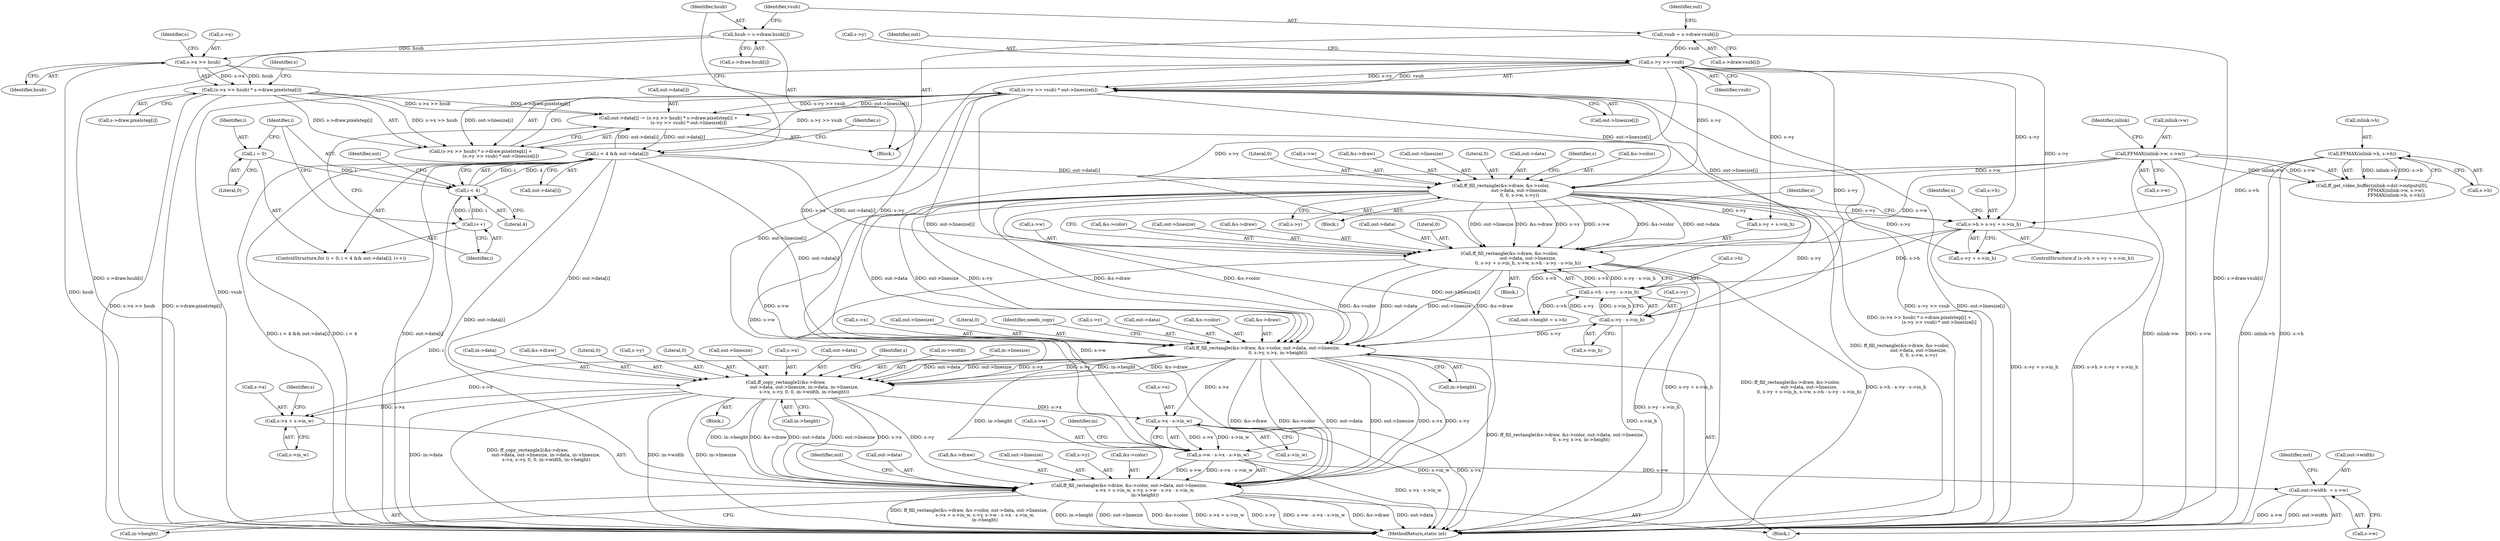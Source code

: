 digraph "0_FFmpeg_e43a0a232dbf6d3c161823c2e07c52e76227a1bc_7@API" {
"1000348" [label="(Call,ff_copy_rectangle2(&s->draw,\n                          out->data, out->linesize, in->data, in->linesize,\n                          s->x, s->y, 0, 0, in->width, in->height))"];
"1000320" [label="(Call,ff_fill_rectangle(&s->draw, &s->color, out->data, out->linesize,\n                      0, s->y, s->x, in->height))"];
"1000247" [label="(Call,ff_fill_rectangle(&s->draw, &s->color,\n                          out->data, out->linesize,\n                          0, 0, s->w, s->y))"];
"1000179" [label="(Call,i < 4 && out->data[i])"];
"1000180" [label="(Call,i < 4)"];
"1000188" [label="(Call,i++)"];
"1000176" [label="(Call,i = 0)"];
"1000211" [label="(Call,out->data[i] -= (s->x >> hsub) * s->draw.pixelstep[i] +\n                            (s->y >> vsub) * out->linesize[i])"];
"1000218" [label="(Call,(s->x >> hsub) * s->draw.pixelstep[i])"];
"1000219" [label="(Call,s->x >> hsub)"];
"1000192" [label="(Call,hsub = s->draw.hsub[i])"];
"1000231" [label="(Call,(s->y >> vsub) * out->linesize[i])"];
"1000232" [label="(Call,s->y >> vsub)"];
"1000202" [label="(Call,vsub = s->draw.vsub[i])"];
"1000142" [label="(Call,FFMAX(inlink->w, s->w))"];
"1000283" [label="(Call,ff_fill_rectangle(&s->draw, &s->color,\n                          out->data, out->linesize,\n                          0, s->y + s->in_h, s->w, s->h - s->y - s->in_h))"];
"1000309" [label="(Call,s->h - s->y - s->in_h)"];
"1000271" [label="(Call,s->h > s->y + s->in_h)"];
"1000149" [label="(Call,FFMAX(inlink->h, s->h))"];
"1000313" [label="(Call,s->y - s->in_h)"];
"1000379" [label="(Call,ff_fill_rectangle(&s->draw, &s->color, out->data, out->linesize,\n                      s->x + s->in_w, s->y, s->w - s->x - s->in_w,\n                      in->height))"];
"1000394" [label="(Call,s->x + s->in_w)"];
"1000408" [label="(Call,s->x - s->in_w)"];
"1000404" [label="(Call,s->w - s->x - s->in_w)"];
"1000418" [label="(Call,out->width  = s->w)"];
"1000379" [label="(Call,ff_fill_rectangle(&s->draw, &s->color, out->data, out->linesize,\n                      s->x + s->in_w, s->y, s->w - s->x - s->in_w,\n                      in->height))"];
"1000309" [label="(Call,s->h - s->y - s->in_h)"];
"1000146" [label="(Call,s->w)"];
"1000339" [label="(Call,s->x)"];
"1000376" [label="(Call,in->height)"];
"1000332" [label="(Call,out->linesize)"];
"1000193" [label="(Identifier,hsub)"];
"1000183" [label="(Call,out->data[i])"];
"1000335" [label="(Literal,0)"];
"1000419" [label="(Call,out->width)"];
"1000422" [label="(Call,s->w)"];
"1000234" [label="(Identifier,s)"];
"1000150" [label="(Call,inlink->h)"];
"1000382" [label="(Identifier,s)"];
"1000295" [label="(Call,out->linesize)"];
"1000416" [label="(Identifier,in)"];
"1000271" [label="(Call,s->h > s->y + s->in_h)"];
"1000346" [label="(Identifier,needs_copy)"];
"1000181" [label="(Identifier,i)"];
"1000134" [label="(Call,ff_get_video_buffer(inlink->dst->outputs[0],\n                                  FFMAX(inlink->w, s->w),\n                                  FFMAX(inlink->h, s->h)))"];
"1000190" [label="(Block,)"];
"1000194" [label="(Call,s->draw.hsub[i])"];
"1000420" [label="(Identifier,out)"];
"1000373" [label="(Call,in->width)"];
"1000263" [label="(Literal,0)"];
"1000362" [label="(Call,in->linesize)"];
"1000188" [label="(Call,i++)"];
"1000179" [label="(Call,i < 4 && out->data[i])"];
"1000202" [label="(Call,vsub = s->draw.vsub[i])"];
"1000336" [label="(Call,s->y)"];
"1000404" [label="(Call,s->w - s->x - s->in_w)"];
"1000347" [label="(Block,)"];
"1000256" [label="(Call,out->data)"];
"1000219" [label="(Call,s->x >> hsub)"];
"1000283" [label="(Call,ff_fill_rectangle(&s->draw, &s->color,\n                          out->data, out->linesize,\n                          0, s->y + s->in_h, s->w, s->h - s->y - s->in_h))"];
"1000192" [label="(Call,hsub = s->draw.hsub[i])"];
"1000418" [label="(Call,out->width  = s->w)"];
"1000286" [label="(Identifier,s)"];
"1000398" [label="(Call,s->in_w)"];
"1000212" [label="(Call,out->data[i])"];
"1000189" [label="(Identifier,i)"];
"1000237" [label="(Call,out->linesize[i])"];
"1000284" [label="(Call,&s->draw)"];
"1000175" [label="(ControlStructure,for (i = 0; i < 4 && out->data[i]; i++))"];
"1000273" [label="(Identifier,s)"];
"1000388" [label="(Call,out->data)"];
"1000415" [label="(Call,in->height)"];
"1000292" [label="(Call,out->data)"];
"1000359" [label="(Call,in->data)"];
"1000252" [label="(Call,&s->color)"];
"1000394" [label="(Call,s->x + s->in_w)"];
"1000223" [label="(Identifier,hsub)"];
"1000402" [label="(Identifier,s)"];
"1000349" [label="(Call,&s->draw)"];
"1000211" [label="(Call,out->data[i] -= (s->x >> hsub) * s->draw.pixelstep[i] +\n                            (s->y >> vsub) * out->linesize[i])"];
"1000153" [label="(Call,s->h)"];
"1000107" [label="(Block,)"];
"1000371" [label="(Literal,0)"];
"1000262" [label="(Literal,0)"];
"1000368" [label="(Call,s->y)"];
"1000182" [label="(Literal,4)"];
"1000427" [label="(Identifier,out)"];
"1000270" [label="(ControlStructure,if (s->h > s->y + s->in_h))"];
"1000185" [label="(Identifier,out)"];
"1000232" [label="(Call,s->y >> vsub)"];
"1000372" [label="(Literal,0)"];
"1000236" [label="(Identifier,vsub)"];
"1000356" [label="(Call,out->linesize)"];
"1000342" [label="(Call,in->height)"];
"1000282" [label="(Block,)"];
"1000408" [label="(Call,s->x - s->in_w)"];
"1000247" [label="(Call,ff_fill_rectangle(&s->draw, &s->color,\n                          out->data, out->linesize,\n                          0, 0, s->w, s->y))"];
"1000204" [label="(Call,s->draw.vsub[i])"];
"1000218" [label="(Call,(s->x >> hsub) * s->draw.pixelstep[i])"];
"1000425" [label="(Call,out->height = s->h)"];
"1000177" [label="(Identifier,i)"];
"1000143" [label="(Call,inlink->w)"];
"1000214" [label="(Identifier,out)"];
"1000395" [label="(Call,s->x)"];
"1000314" [label="(Call,s->y)"];
"1000267" [label="(Call,s->y)"];
"1000298" [label="(Literal,0)"];
"1000323" [label="(Identifier,s)"];
"1000365" [label="(Call,s->x)"];
"1000246" [label="(Block,)"];
"1000149" [label="(Call,FFMAX(inlink->h, s->h))"];
"1000239" [label="(Identifier,out)"];
"1000264" [label="(Call,s->w)"];
"1000151" [label="(Identifier,inlink)"];
"1000272" [label="(Call,s->h)"];
"1000313" [label="(Call,s->y - s->in_h)"];
"1000203" [label="(Identifier,vsub)"];
"1000142" [label="(Call,FFMAX(inlink->w, s->w))"];
"1000317" [label="(Call,s->in_h)"];
"1000348" [label="(Call,ff_copy_rectangle2(&s->draw,\n                          out->data, out->linesize, in->data, in->linesize,\n                          s->x, s->y, 0, 0, in->width, in->height))"];
"1000224" [label="(Call,s->draw.pixelstep[i])"];
"1000329" [label="(Call,out->data)"];
"1000233" [label="(Call,s->y)"];
"1000353" [label="(Call,out->data)"];
"1000244" [label="(Identifier,s)"];
"1000380" [label="(Call,&s->draw)"];
"1000320" [label="(Call,ff_fill_rectangle(&s->draw, &s->color, out->data, out->linesize,\n                      0, s->y, s->x, in->height))"];
"1000306" [label="(Call,s->w)"];
"1000248" [label="(Call,&s->draw)"];
"1000176" [label="(Call,i = 0)"];
"1000275" [label="(Call,s->y + s->in_h)"];
"1000288" [label="(Call,&s->color)"];
"1000299" [label="(Call,s->y + s->in_h)"];
"1000391" [label="(Call,out->linesize)"];
"1000325" [label="(Call,&s->color)"];
"1000180" [label="(Call,i < 4)"];
"1000321" [label="(Call,&s->draw)"];
"1000401" [label="(Call,s->y)"];
"1000384" [label="(Call,&s->color)"];
"1000178" [label="(Literal,0)"];
"1000227" [label="(Identifier,s)"];
"1000449" [label="(MethodReturn,static int)"];
"1000220" [label="(Call,s->x)"];
"1000405" [label="(Call,s->w)"];
"1000259" [label="(Call,out->linesize)"];
"1000231" [label="(Call,(s->y >> vsub) * out->linesize[i])"];
"1000310" [label="(Call,s->h)"];
"1000409" [label="(Call,s->x)"];
"1000217" [label="(Call,(s->x >> hsub) * s->draw.pixelstep[i] +\n                            (s->y >> vsub) * out->linesize[i])"];
"1000412" [label="(Call,s->in_w)"];
"1000348" -> "1000347"  [label="AST: "];
"1000348" -> "1000376"  [label="CFG: "];
"1000349" -> "1000348"  [label="AST: "];
"1000353" -> "1000348"  [label="AST: "];
"1000356" -> "1000348"  [label="AST: "];
"1000359" -> "1000348"  [label="AST: "];
"1000362" -> "1000348"  [label="AST: "];
"1000365" -> "1000348"  [label="AST: "];
"1000368" -> "1000348"  [label="AST: "];
"1000371" -> "1000348"  [label="AST: "];
"1000372" -> "1000348"  [label="AST: "];
"1000373" -> "1000348"  [label="AST: "];
"1000376" -> "1000348"  [label="AST: "];
"1000382" -> "1000348"  [label="CFG: "];
"1000348" -> "1000449"  [label="DDG: ff_copy_rectangle2(&s->draw,\n                          out->data, out->linesize, in->data, in->linesize,\n                          s->x, s->y, 0, 0, in->width, in->height)"];
"1000348" -> "1000449"  [label="DDG: in->width"];
"1000348" -> "1000449"  [label="DDG: in->linesize"];
"1000348" -> "1000449"  [label="DDG: in->data"];
"1000320" -> "1000348"  [label="DDG: &s->draw"];
"1000320" -> "1000348"  [label="DDG: out->data"];
"1000320" -> "1000348"  [label="DDG: out->linesize"];
"1000320" -> "1000348"  [label="DDG: s->x"];
"1000320" -> "1000348"  [label="DDG: s->y"];
"1000320" -> "1000348"  [label="DDG: in->height"];
"1000179" -> "1000348"  [label="DDG: out->data[i]"];
"1000231" -> "1000348"  [label="DDG: out->linesize[i]"];
"1000348" -> "1000379"  [label="DDG: &s->draw"];
"1000348" -> "1000379"  [label="DDG: out->data"];
"1000348" -> "1000379"  [label="DDG: out->linesize"];
"1000348" -> "1000379"  [label="DDG: s->x"];
"1000348" -> "1000379"  [label="DDG: s->y"];
"1000348" -> "1000379"  [label="DDG: in->height"];
"1000348" -> "1000394"  [label="DDG: s->x"];
"1000348" -> "1000408"  [label="DDG: s->x"];
"1000320" -> "1000107"  [label="AST: "];
"1000320" -> "1000342"  [label="CFG: "];
"1000321" -> "1000320"  [label="AST: "];
"1000325" -> "1000320"  [label="AST: "];
"1000329" -> "1000320"  [label="AST: "];
"1000332" -> "1000320"  [label="AST: "];
"1000335" -> "1000320"  [label="AST: "];
"1000336" -> "1000320"  [label="AST: "];
"1000339" -> "1000320"  [label="AST: "];
"1000342" -> "1000320"  [label="AST: "];
"1000346" -> "1000320"  [label="CFG: "];
"1000320" -> "1000449"  [label="DDG: ff_fill_rectangle(&s->draw, &s->color, out->data, out->linesize,\n                      0, s->y, s->x, in->height)"];
"1000247" -> "1000320"  [label="DDG: &s->draw"];
"1000247" -> "1000320"  [label="DDG: &s->color"];
"1000247" -> "1000320"  [label="DDG: out->data"];
"1000247" -> "1000320"  [label="DDG: out->linesize"];
"1000247" -> "1000320"  [label="DDG: s->y"];
"1000283" -> "1000320"  [label="DDG: &s->draw"];
"1000283" -> "1000320"  [label="DDG: &s->color"];
"1000283" -> "1000320"  [label="DDG: out->data"];
"1000283" -> "1000320"  [label="DDG: out->linesize"];
"1000179" -> "1000320"  [label="DDG: out->data[i]"];
"1000231" -> "1000320"  [label="DDG: out->linesize[i]"];
"1000313" -> "1000320"  [label="DDG: s->y"];
"1000232" -> "1000320"  [label="DDG: s->y"];
"1000219" -> "1000320"  [label="DDG: s->x"];
"1000320" -> "1000379"  [label="DDG: &s->draw"];
"1000320" -> "1000379"  [label="DDG: &s->color"];
"1000320" -> "1000379"  [label="DDG: out->data"];
"1000320" -> "1000379"  [label="DDG: out->linesize"];
"1000320" -> "1000379"  [label="DDG: s->x"];
"1000320" -> "1000379"  [label="DDG: s->y"];
"1000320" -> "1000379"  [label="DDG: in->height"];
"1000320" -> "1000394"  [label="DDG: s->x"];
"1000320" -> "1000408"  [label="DDG: s->x"];
"1000247" -> "1000246"  [label="AST: "];
"1000247" -> "1000267"  [label="CFG: "];
"1000248" -> "1000247"  [label="AST: "];
"1000252" -> "1000247"  [label="AST: "];
"1000256" -> "1000247"  [label="AST: "];
"1000259" -> "1000247"  [label="AST: "];
"1000262" -> "1000247"  [label="AST: "];
"1000263" -> "1000247"  [label="AST: "];
"1000264" -> "1000247"  [label="AST: "];
"1000267" -> "1000247"  [label="AST: "];
"1000273" -> "1000247"  [label="CFG: "];
"1000247" -> "1000449"  [label="DDG: ff_fill_rectangle(&s->draw, &s->color,\n                          out->data, out->linesize,\n                          0, 0, s->w, s->y)"];
"1000179" -> "1000247"  [label="DDG: out->data[i]"];
"1000231" -> "1000247"  [label="DDG: out->linesize[i]"];
"1000142" -> "1000247"  [label="DDG: s->w"];
"1000232" -> "1000247"  [label="DDG: s->y"];
"1000247" -> "1000271"  [label="DDG: s->y"];
"1000247" -> "1000275"  [label="DDG: s->y"];
"1000247" -> "1000283"  [label="DDG: &s->draw"];
"1000247" -> "1000283"  [label="DDG: &s->color"];
"1000247" -> "1000283"  [label="DDG: out->data"];
"1000247" -> "1000283"  [label="DDG: out->linesize"];
"1000247" -> "1000283"  [label="DDG: s->y"];
"1000247" -> "1000283"  [label="DDG: s->w"];
"1000247" -> "1000299"  [label="DDG: s->y"];
"1000247" -> "1000313"  [label="DDG: s->y"];
"1000247" -> "1000404"  [label="DDG: s->w"];
"1000179" -> "1000175"  [label="AST: "];
"1000179" -> "1000180"  [label="CFG: "];
"1000179" -> "1000183"  [label="CFG: "];
"1000180" -> "1000179"  [label="AST: "];
"1000183" -> "1000179"  [label="AST: "];
"1000193" -> "1000179"  [label="CFG: "];
"1000244" -> "1000179"  [label="CFG: "];
"1000179" -> "1000449"  [label="DDG: i < 4 && out->data[i]"];
"1000179" -> "1000449"  [label="DDG: i < 4"];
"1000179" -> "1000449"  [label="DDG: out->data[i]"];
"1000180" -> "1000179"  [label="DDG: i"];
"1000180" -> "1000179"  [label="DDG: 4"];
"1000211" -> "1000179"  [label="DDG: out->data[i]"];
"1000179" -> "1000211"  [label="DDG: out->data[i]"];
"1000179" -> "1000283"  [label="DDG: out->data[i]"];
"1000179" -> "1000379"  [label="DDG: out->data[i]"];
"1000180" -> "1000182"  [label="CFG: "];
"1000181" -> "1000180"  [label="AST: "];
"1000182" -> "1000180"  [label="AST: "];
"1000185" -> "1000180"  [label="CFG: "];
"1000180" -> "1000449"  [label="DDG: i"];
"1000188" -> "1000180"  [label="DDG: i"];
"1000176" -> "1000180"  [label="DDG: i"];
"1000180" -> "1000188"  [label="DDG: i"];
"1000188" -> "1000175"  [label="AST: "];
"1000188" -> "1000189"  [label="CFG: "];
"1000189" -> "1000188"  [label="AST: "];
"1000181" -> "1000188"  [label="CFG: "];
"1000176" -> "1000175"  [label="AST: "];
"1000176" -> "1000178"  [label="CFG: "];
"1000177" -> "1000176"  [label="AST: "];
"1000178" -> "1000176"  [label="AST: "];
"1000181" -> "1000176"  [label="CFG: "];
"1000211" -> "1000190"  [label="AST: "];
"1000211" -> "1000217"  [label="CFG: "];
"1000212" -> "1000211"  [label="AST: "];
"1000217" -> "1000211"  [label="AST: "];
"1000189" -> "1000211"  [label="CFG: "];
"1000211" -> "1000449"  [label="DDG: (s->x >> hsub) * s->draw.pixelstep[i] +\n                            (s->y >> vsub) * out->linesize[i]"];
"1000218" -> "1000211"  [label="DDG: s->x >> hsub"];
"1000218" -> "1000211"  [label="DDG: s->draw.pixelstep[i]"];
"1000231" -> "1000211"  [label="DDG: s->y >> vsub"];
"1000231" -> "1000211"  [label="DDG: out->linesize[i]"];
"1000218" -> "1000217"  [label="AST: "];
"1000218" -> "1000224"  [label="CFG: "];
"1000219" -> "1000218"  [label="AST: "];
"1000224" -> "1000218"  [label="AST: "];
"1000234" -> "1000218"  [label="CFG: "];
"1000218" -> "1000449"  [label="DDG: s->x >> hsub"];
"1000218" -> "1000449"  [label="DDG: s->draw.pixelstep[i]"];
"1000218" -> "1000217"  [label="DDG: s->x >> hsub"];
"1000218" -> "1000217"  [label="DDG: s->draw.pixelstep[i]"];
"1000219" -> "1000218"  [label="DDG: s->x"];
"1000219" -> "1000218"  [label="DDG: hsub"];
"1000219" -> "1000223"  [label="CFG: "];
"1000220" -> "1000219"  [label="AST: "];
"1000223" -> "1000219"  [label="AST: "];
"1000227" -> "1000219"  [label="CFG: "];
"1000219" -> "1000449"  [label="DDG: hsub"];
"1000192" -> "1000219"  [label="DDG: hsub"];
"1000192" -> "1000190"  [label="AST: "];
"1000192" -> "1000194"  [label="CFG: "];
"1000193" -> "1000192"  [label="AST: "];
"1000194" -> "1000192"  [label="AST: "];
"1000203" -> "1000192"  [label="CFG: "];
"1000192" -> "1000449"  [label="DDG: s->draw.hsub[i]"];
"1000231" -> "1000217"  [label="AST: "];
"1000231" -> "1000237"  [label="CFG: "];
"1000232" -> "1000231"  [label="AST: "];
"1000237" -> "1000231"  [label="AST: "];
"1000217" -> "1000231"  [label="CFG: "];
"1000231" -> "1000449"  [label="DDG: out->linesize[i]"];
"1000231" -> "1000449"  [label="DDG: s->y >> vsub"];
"1000231" -> "1000217"  [label="DDG: s->y >> vsub"];
"1000231" -> "1000217"  [label="DDG: out->linesize[i]"];
"1000232" -> "1000231"  [label="DDG: s->y"];
"1000232" -> "1000231"  [label="DDG: vsub"];
"1000231" -> "1000283"  [label="DDG: out->linesize[i]"];
"1000231" -> "1000379"  [label="DDG: out->linesize[i]"];
"1000232" -> "1000236"  [label="CFG: "];
"1000233" -> "1000232"  [label="AST: "];
"1000236" -> "1000232"  [label="AST: "];
"1000239" -> "1000232"  [label="CFG: "];
"1000232" -> "1000449"  [label="DDG: vsub"];
"1000202" -> "1000232"  [label="DDG: vsub"];
"1000232" -> "1000271"  [label="DDG: s->y"];
"1000232" -> "1000275"  [label="DDG: s->y"];
"1000232" -> "1000283"  [label="DDG: s->y"];
"1000232" -> "1000299"  [label="DDG: s->y"];
"1000232" -> "1000313"  [label="DDG: s->y"];
"1000202" -> "1000190"  [label="AST: "];
"1000202" -> "1000204"  [label="CFG: "];
"1000203" -> "1000202"  [label="AST: "];
"1000204" -> "1000202"  [label="AST: "];
"1000214" -> "1000202"  [label="CFG: "];
"1000202" -> "1000449"  [label="DDG: s->draw.vsub[i]"];
"1000142" -> "1000134"  [label="AST: "];
"1000142" -> "1000146"  [label="CFG: "];
"1000143" -> "1000142"  [label="AST: "];
"1000146" -> "1000142"  [label="AST: "];
"1000151" -> "1000142"  [label="CFG: "];
"1000142" -> "1000449"  [label="DDG: inlink->w"];
"1000142" -> "1000449"  [label="DDG: s->w"];
"1000142" -> "1000134"  [label="DDG: inlink->w"];
"1000142" -> "1000134"  [label="DDG: s->w"];
"1000142" -> "1000283"  [label="DDG: s->w"];
"1000142" -> "1000404"  [label="DDG: s->w"];
"1000283" -> "1000282"  [label="AST: "];
"1000283" -> "1000309"  [label="CFG: "];
"1000284" -> "1000283"  [label="AST: "];
"1000288" -> "1000283"  [label="AST: "];
"1000292" -> "1000283"  [label="AST: "];
"1000295" -> "1000283"  [label="AST: "];
"1000298" -> "1000283"  [label="AST: "];
"1000299" -> "1000283"  [label="AST: "];
"1000306" -> "1000283"  [label="AST: "];
"1000309" -> "1000283"  [label="AST: "];
"1000323" -> "1000283"  [label="CFG: "];
"1000283" -> "1000449"  [label="DDG: s->h - s->y - s->in_h"];
"1000283" -> "1000449"  [label="DDG: s->y + s->in_h"];
"1000283" -> "1000449"  [label="DDG: ff_fill_rectangle(&s->draw, &s->color,\n                          out->data, out->linesize,\n                          0, s->y + s->in_h, s->w, s->h - s->y - s->in_h)"];
"1000309" -> "1000283"  [label="DDG: s->h"];
"1000309" -> "1000283"  [label="DDG: s->y - s->in_h"];
"1000283" -> "1000404"  [label="DDG: s->w"];
"1000309" -> "1000313"  [label="CFG: "];
"1000310" -> "1000309"  [label="AST: "];
"1000313" -> "1000309"  [label="AST: "];
"1000309" -> "1000449"  [label="DDG: s->y - s->in_h"];
"1000271" -> "1000309"  [label="DDG: s->h"];
"1000313" -> "1000309"  [label="DDG: s->y"];
"1000313" -> "1000309"  [label="DDG: s->in_h"];
"1000309" -> "1000425"  [label="DDG: s->h"];
"1000271" -> "1000270"  [label="AST: "];
"1000271" -> "1000275"  [label="CFG: "];
"1000272" -> "1000271"  [label="AST: "];
"1000275" -> "1000271"  [label="AST: "];
"1000286" -> "1000271"  [label="CFG: "];
"1000323" -> "1000271"  [label="CFG: "];
"1000271" -> "1000449"  [label="DDG: s->y + s->in_h"];
"1000271" -> "1000449"  [label="DDG: s->h > s->y + s->in_h"];
"1000149" -> "1000271"  [label="DDG: s->h"];
"1000271" -> "1000425"  [label="DDG: s->h"];
"1000149" -> "1000134"  [label="AST: "];
"1000149" -> "1000153"  [label="CFG: "];
"1000150" -> "1000149"  [label="AST: "];
"1000153" -> "1000149"  [label="AST: "];
"1000134" -> "1000149"  [label="CFG: "];
"1000149" -> "1000449"  [label="DDG: s->h"];
"1000149" -> "1000449"  [label="DDG: inlink->h"];
"1000149" -> "1000134"  [label="DDG: inlink->h"];
"1000149" -> "1000134"  [label="DDG: s->h"];
"1000313" -> "1000317"  [label="CFG: "];
"1000314" -> "1000313"  [label="AST: "];
"1000317" -> "1000313"  [label="AST: "];
"1000313" -> "1000449"  [label="DDG: s->in_h"];
"1000379" -> "1000107"  [label="AST: "];
"1000379" -> "1000415"  [label="CFG: "];
"1000380" -> "1000379"  [label="AST: "];
"1000384" -> "1000379"  [label="AST: "];
"1000388" -> "1000379"  [label="AST: "];
"1000391" -> "1000379"  [label="AST: "];
"1000394" -> "1000379"  [label="AST: "];
"1000401" -> "1000379"  [label="AST: "];
"1000404" -> "1000379"  [label="AST: "];
"1000415" -> "1000379"  [label="AST: "];
"1000420" -> "1000379"  [label="CFG: "];
"1000379" -> "1000449"  [label="DDG: &s->color"];
"1000379" -> "1000449"  [label="DDG: s->x + s->in_w"];
"1000379" -> "1000449"  [label="DDG: s->y"];
"1000379" -> "1000449"  [label="DDG: s->w - s->x - s->in_w"];
"1000379" -> "1000449"  [label="DDG: &s->draw"];
"1000379" -> "1000449"  [label="DDG: out->data"];
"1000379" -> "1000449"  [label="DDG: ff_fill_rectangle(&s->draw, &s->color, out->data, out->linesize,\n                      s->x + s->in_w, s->y, s->w - s->x - s->in_w,\n                      in->height)"];
"1000379" -> "1000449"  [label="DDG: in->height"];
"1000379" -> "1000449"  [label="DDG: out->linesize"];
"1000404" -> "1000379"  [label="DDG: s->w"];
"1000404" -> "1000379"  [label="DDG: s->x - s->in_w"];
"1000394" -> "1000398"  [label="CFG: "];
"1000395" -> "1000394"  [label="AST: "];
"1000398" -> "1000394"  [label="AST: "];
"1000402" -> "1000394"  [label="CFG: "];
"1000408" -> "1000404"  [label="AST: "];
"1000408" -> "1000412"  [label="CFG: "];
"1000409" -> "1000408"  [label="AST: "];
"1000412" -> "1000408"  [label="AST: "];
"1000404" -> "1000408"  [label="CFG: "];
"1000408" -> "1000449"  [label="DDG: s->x"];
"1000408" -> "1000449"  [label="DDG: s->in_w"];
"1000408" -> "1000404"  [label="DDG: s->x"];
"1000408" -> "1000404"  [label="DDG: s->in_w"];
"1000405" -> "1000404"  [label="AST: "];
"1000416" -> "1000404"  [label="CFG: "];
"1000404" -> "1000449"  [label="DDG: s->x - s->in_w"];
"1000404" -> "1000418"  [label="DDG: s->w"];
"1000418" -> "1000107"  [label="AST: "];
"1000418" -> "1000422"  [label="CFG: "];
"1000419" -> "1000418"  [label="AST: "];
"1000422" -> "1000418"  [label="AST: "];
"1000427" -> "1000418"  [label="CFG: "];
"1000418" -> "1000449"  [label="DDG: s->w"];
"1000418" -> "1000449"  [label="DDG: out->width"];
}
